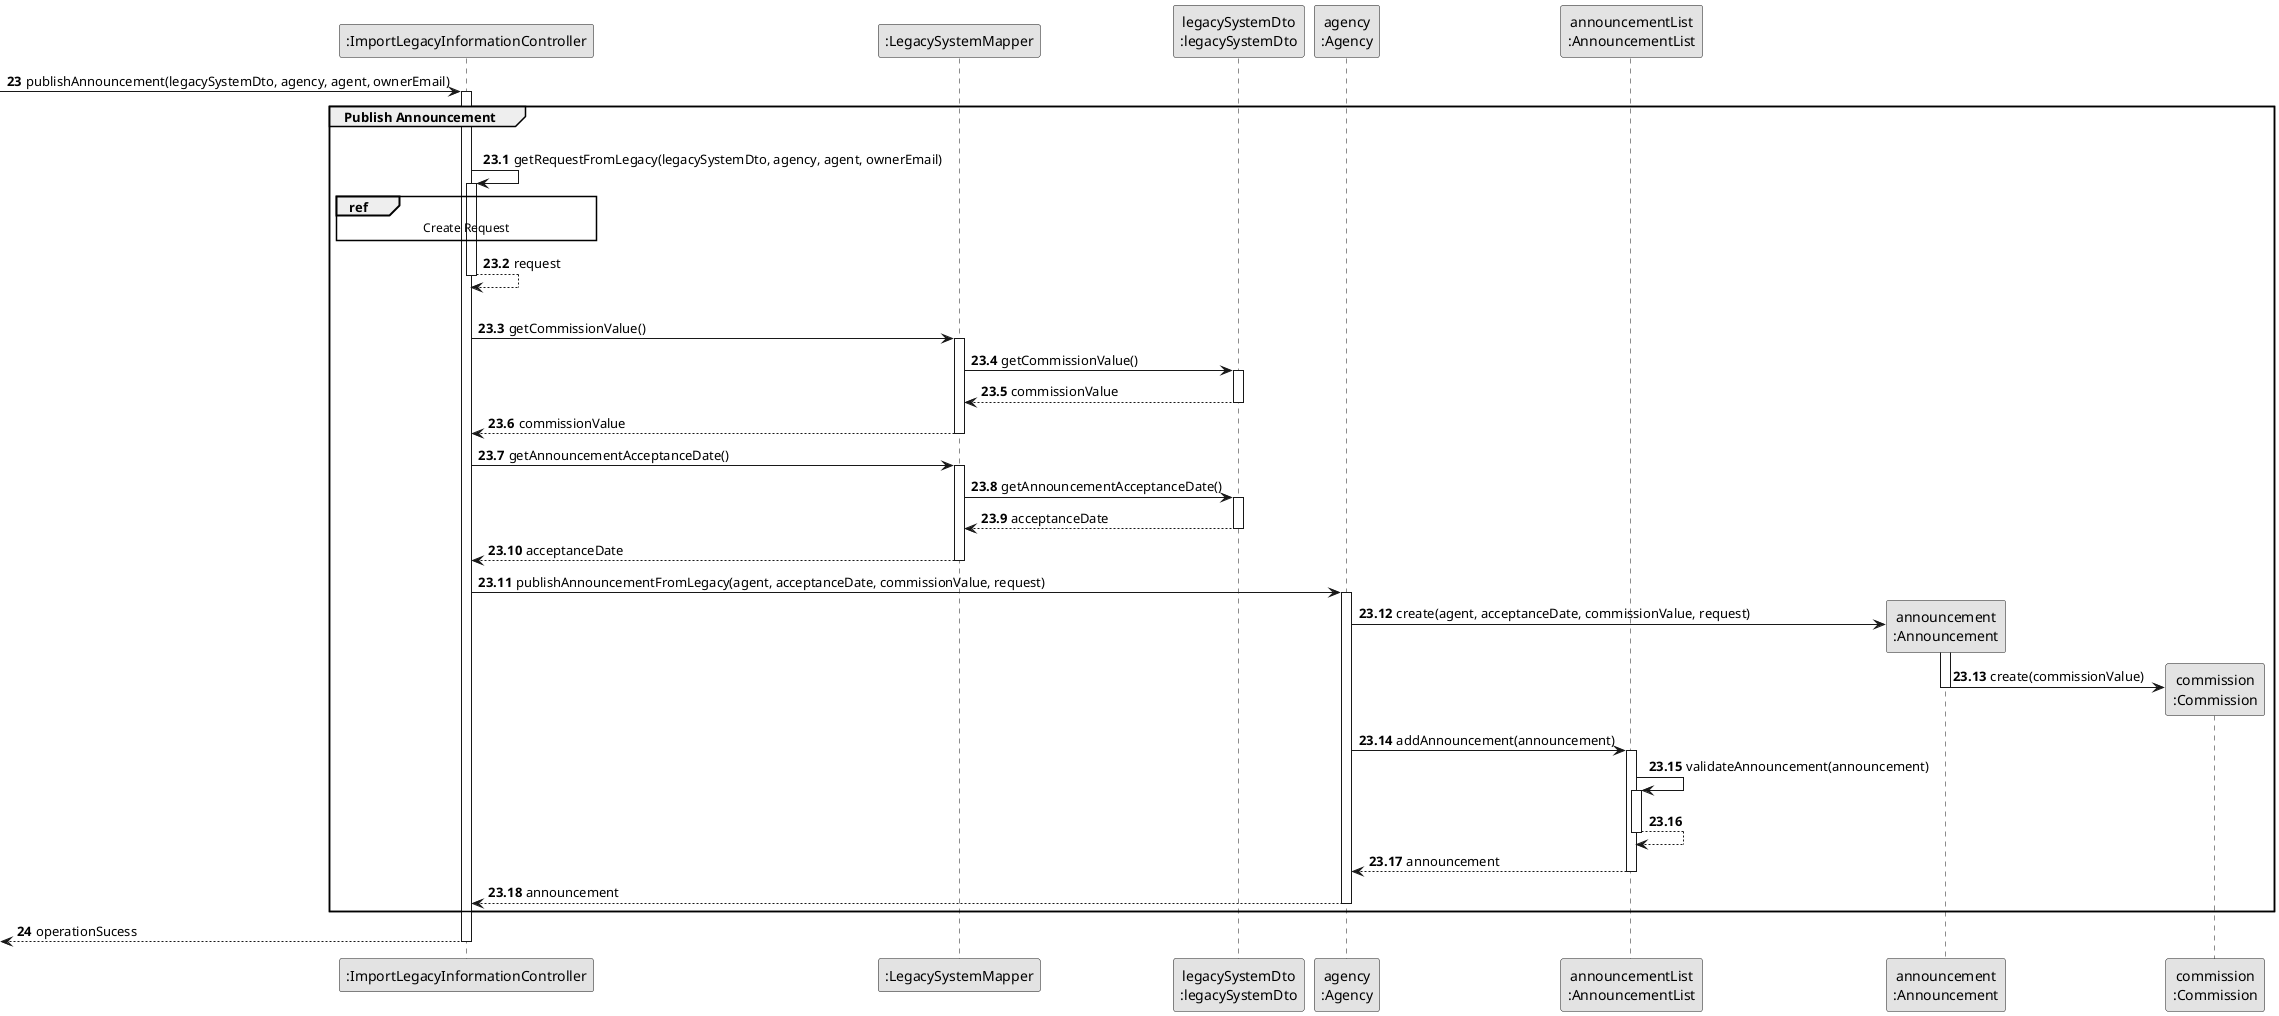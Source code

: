 @startuml
skinparam monochrome true
skinparam packageStyle rectangle
skinparam shANNOUNCEowing false\

participant ":ImportLegacyInformationController" as CTRL
participant ":LegacySystemMapper" as MAPPER
participant "legacySystemDto\n:legacySystemDto" as DTO
participant "agency\n:Agency" as AGENCY
participant "announcementList\n:AnnouncementList" as LIST
participant "announcement\n:Announcement" as ANNOUNCE
participant "commission\n:Commission" as COMMISSION


    autonumber 23

     -> CTRL : publishAnnouncement(legacySystemDto, agency, agent, ownerEmail)
    activate CTRL

    autonumber 23.1

    group Publish Announcement

    |||
    CTRL -> CTRL : getRequestFromLegacy(legacySystemDto, agency, agent, ownerEmail)
    activate CTRL

    ref over CTRL
        Create Request
    end ref

        CTRL --> CTRL : request
    deactivate CTRL
|||
    CTRL -> MAPPER : getCommissionValue()
    activate MAPPER

        MAPPER -> DTO : getCommissionValue()
        activate DTO

            DTO --> MAPPER : commissionValue
        deactivate DTO

        MAPPER --> CTRL : commissionValue
    deactivate MAPPER

    CTRL -> MAPPER : getAnnouncementAcceptanceDate()
    activate MAPPER

        MAPPER -> DTO : getAnnouncementAcceptanceDate()
        activate DTO

            DTO --> MAPPER : acceptanceDate
        deactivate DTO

        MAPPER --> CTRL : acceptanceDate
    deactivate MAPPER

    CTRL -> AGENCY : publishAnnouncementFromLegacy(agent, acceptanceDate, commissionValue, request)
    activate AGENCY

        AGENCY -> ANNOUNCE**: create(agent, acceptanceDate, commissionValue, request)
        activate ANNOUNCE

        ANNOUNCE -> COMMISSION** : create(commissionValue)
     deactivate ANNOUNCE

    AGENCY -> LIST: addAnnouncement(announcement)
    activate LIST

        LIST -> LIST: validateAnnouncement(announcement)
        activate LIST
            LIST --> LIST
        deactivate LIST

        LIST --> AGENCY : announcement
    deactivate LIST

        AGENCY --> CTRL : announcement
    deactivate  AGENCY

    end group

autonumber 24

    <-- CTRL : operationSucess
    deactivate CTRL

@enduml